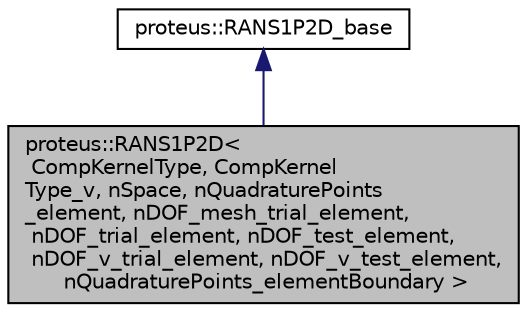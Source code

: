 digraph "proteus::RANS1P2D&lt; CompKernelType, CompKernelType_v, nSpace, nQuadraturePoints_element, nDOF_mesh_trial_element, nDOF_trial_element, nDOF_test_element, nDOF_v_trial_element, nDOF_v_test_element, nQuadraturePoints_elementBoundary &gt;"
{
 // LATEX_PDF_SIZE
  edge [fontname="Helvetica",fontsize="10",labelfontname="Helvetica",labelfontsize="10"];
  node [fontname="Helvetica",fontsize="10",shape=record];
  Node1 [label="proteus::RANS1P2D\<\l CompKernelType, CompKernel\lType_v, nSpace, nQuadraturePoints\l_element, nDOF_mesh_trial_element,\l nDOF_trial_element, nDOF_test_element,\l nDOF_v_trial_element, nDOF_v_test_element,\l nQuadraturePoints_elementBoundary \>",height=0.2,width=0.4,color="black", fillcolor="grey75", style="filled", fontcolor="black",tooltip=" "];
  Node2 -> Node1 [dir="back",color="midnightblue",fontsize="10",style="solid",fontname="Helvetica"];
  Node2 [label="proteus::RANS1P2D_base",height=0.2,width=0.4,color="black", fillcolor="white", style="filled",URL="$classproteus_1_1RANS1P2D__base.html",tooltip=" "];
}
